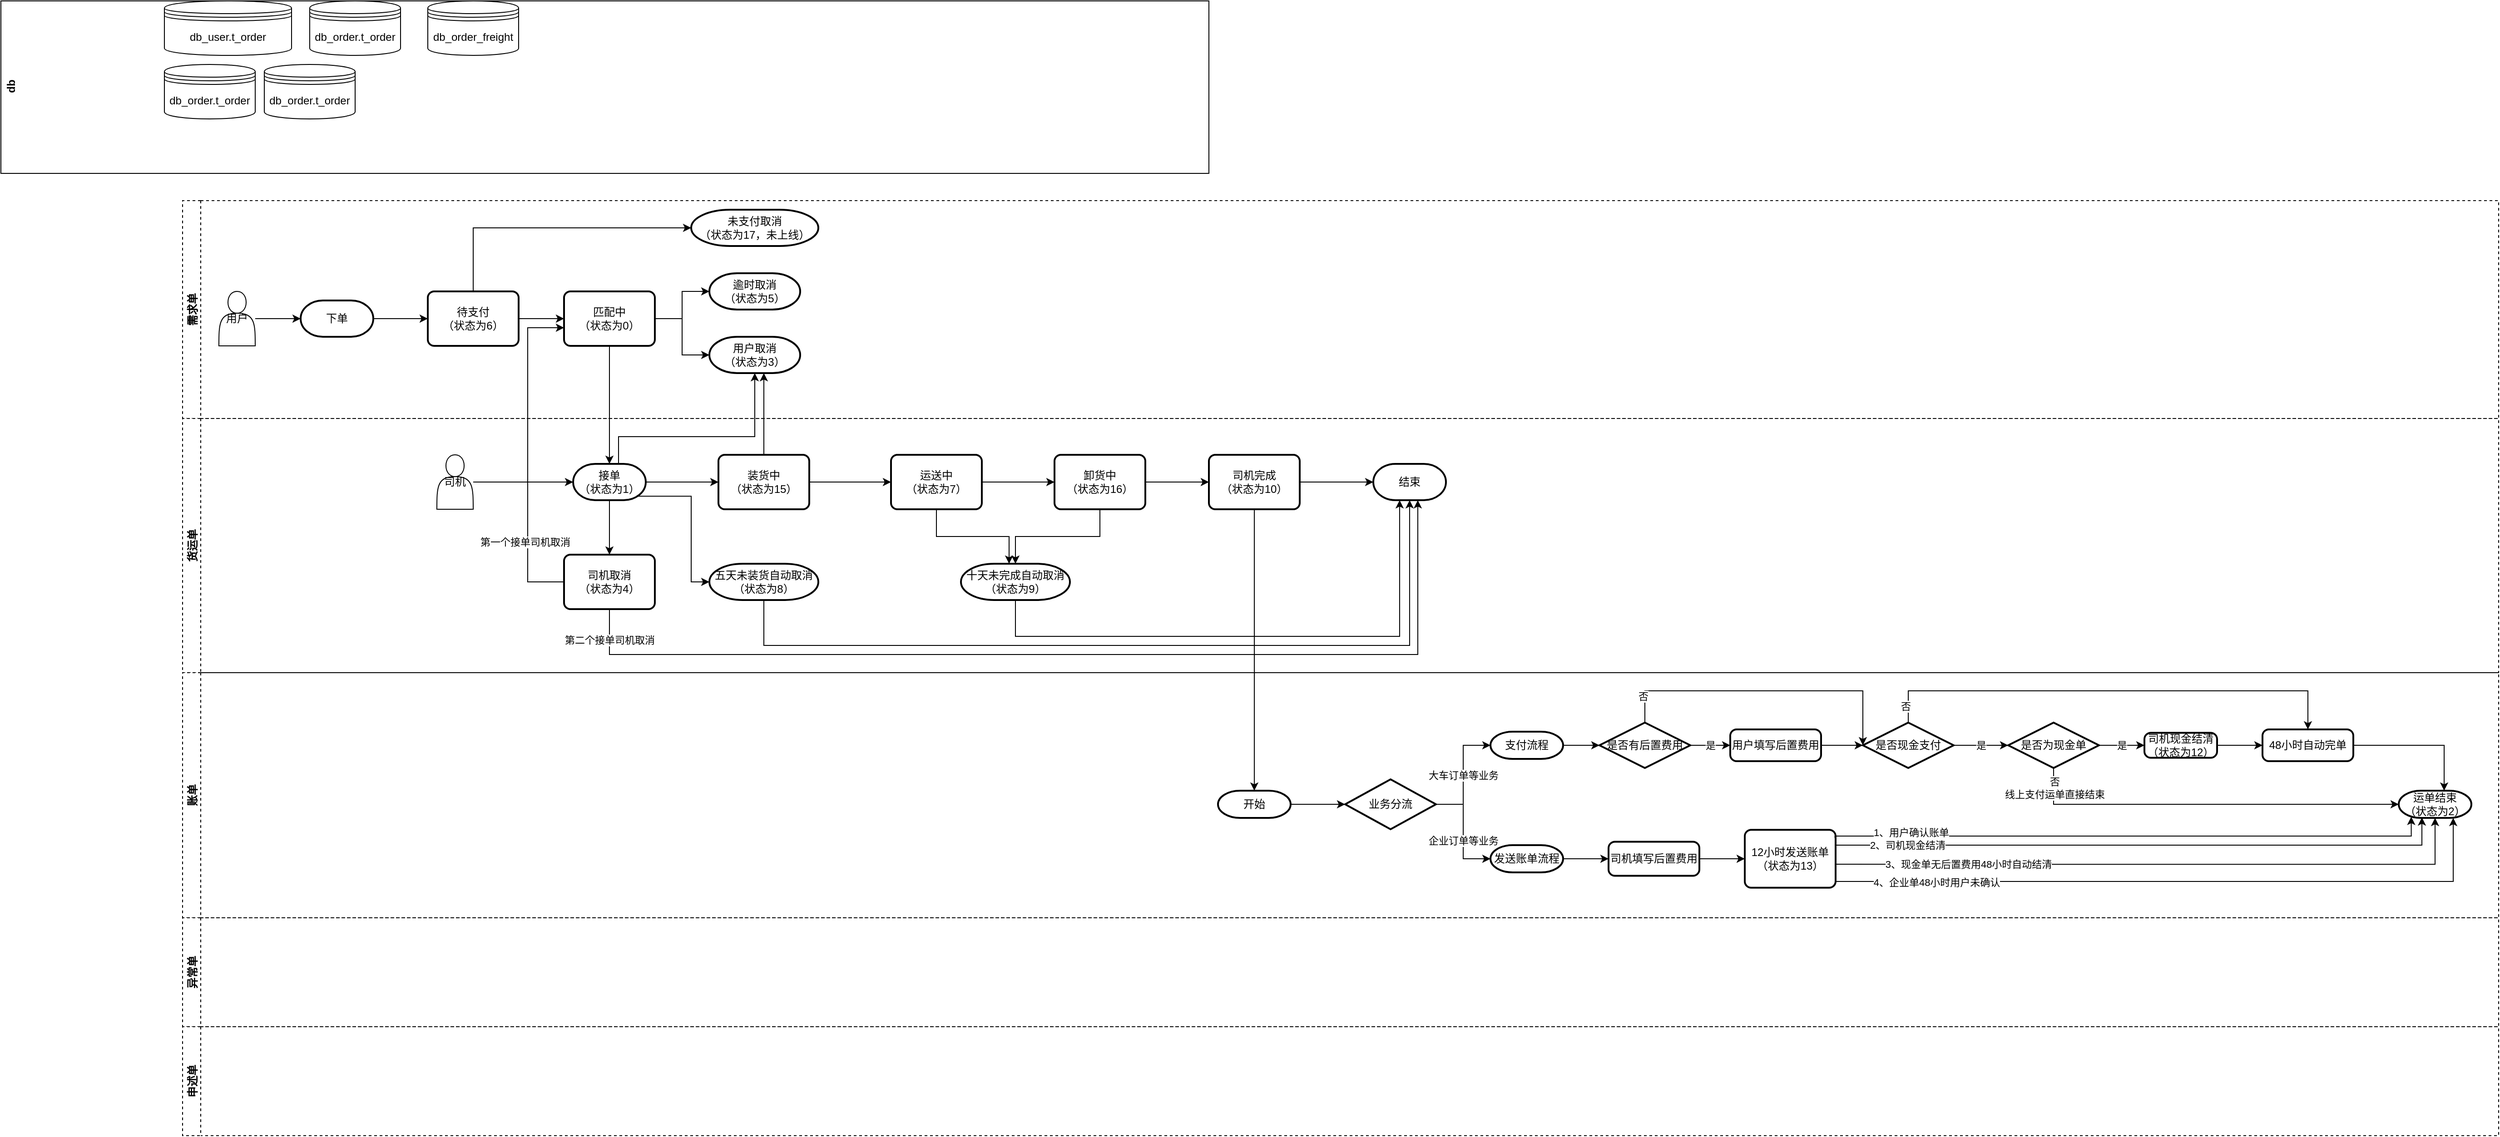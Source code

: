 <mxfile version="13.8.8" type="github">
  <diagram id="o7BJaHzfwVbvE81LBurC" name="Page-1">
    <mxGraphModel dx="1479" dy="1521" grid="1" gridSize="10" guides="1" tooltips="1" connect="1" arrows="1" fold="1" page="1" pageScale="1" pageWidth="827" pageHeight="1169" math="0" shadow="0">
      <root>
        <mxCell id="0" />
        <mxCell id="1" parent="0" />
        <mxCell id="1MLrccxjdp3mu_vWYp1V-21" value="需求单" style="swimlane;startSize=20;horizontal=0;dashed=1;" parent="1" vertex="1">
          <mxGeometry x="-150" y="-30" width="2550" height="240" as="geometry">
            <mxRectangle x="270" y="340" width="30" height="60" as="alternateBounds" />
          </mxGeometry>
        </mxCell>
        <mxCell id="1MLrccxjdp3mu_vWYp1V-1" value="下单" style="strokeWidth=2;html=1;shape=mxgraph.flowchart.terminator;whiteSpace=wrap;" parent="1MLrccxjdp3mu_vWYp1V-21" vertex="1">
          <mxGeometry x="130" y="110" width="80" height="40" as="geometry" />
        </mxCell>
        <mxCell id="1MLrccxjdp3mu_vWYp1V-3" style="edgeStyle=none;rounded=0;orthogonalLoop=1;jettySize=auto;html=1;exitX=1;exitY=0.5;exitDx=0;exitDy=0;exitPerimeter=0;" parent="1MLrccxjdp3mu_vWYp1V-21" source="1MLrccxjdp3mu_vWYp1V-1" target="SHjtx8wU5vL2sY_37cBv-20" edge="1">
          <mxGeometry relative="1" as="geometry">
            <mxPoint x="140" y="80" as="sourcePoint" />
            <mxPoint x="260" y="100" as="targetPoint" />
          </mxGeometry>
        </mxCell>
        <mxCell id="SHjtx8wU5vL2sY_37cBv-4" style="edgeStyle=orthogonalEdgeStyle;rounded=0;orthogonalLoop=1;jettySize=auto;html=1;entryX=0;entryY=0.5;entryDx=0;entryDy=0;entryPerimeter=0;" edge="1" parent="1MLrccxjdp3mu_vWYp1V-21" source="SHjtx8wU5vL2sY_37cBv-3" target="1MLrccxjdp3mu_vWYp1V-1">
          <mxGeometry relative="1" as="geometry" />
        </mxCell>
        <mxCell id="SHjtx8wU5vL2sY_37cBv-3" value="用户" style="shape=actor;whiteSpace=wrap;html=1;" vertex="1" parent="1MLrccxjdp3mu_vWYp1V-21">
          <mxGeometry x="40" y="100" width="40" height="60" as="geometry" />
        </mxCell>
        <mxCell id="SHjtx8wU5vL2sY_37cBv-25" style="edgeStyle=orthogonalEdgeStyle;rounded=0;orthogonalLoop=1;jettySize=auto;html=1;entryX=0;entryY=0.5;entryDx=0;entryDy=0;entryPerimeter=0;" edge="1" parent="1MLrccxjdp3mu_vWYp1V-21" source="SHjtx8wU5vL2sY_37cBv-20" target="SHjtx8wU5vL2sY_37cBv-23">
          <mxGeometry relative="1" as="geometry">
            <Array as="points">
              <mxPoint x="320" y="30" />
            </Array>
          </mxGeometry>
        </mxCell>
        <mxCell id="SHjtx8wU5vL2sY_37cBv-20" value="待支付&lt;br&gt;（状态为6）" style="rounded=1;whiteSpace=wrap;html=1;absoluteArcSize=1;arcSize=14;strokeWidth=2;" vertex="1" parent="1MLrccxjdp3mu_vWYp1V-21">
          <mxGeometry x="270" y="100" width="100" height="60" as="geometry" />
        </mxCell>
        <mxCell id="SHjtx8wU5vL2sY_37cBv-28" style="edgeStyle=orthogonalEdgeStyle;rounded=0;orthogonalLoop=1;jettySize=auto;html=1;exitX=1;exitY=0.5;exitDx=0;exitDy=0;entryX=0;entryY=0.5;entryDx=0;entryDy=0;entryPerimeter=0;" edge="1" parent="1MLrccxjdp3mu_vWYp1V-21" source="SHjtx8wU5vL2sY_37cBv-22" target="SHjtx8wU5vL2sY_37cBv-26">
          <mxGeometry relative="1" as="geometry">
            <Array as="points">
              <mxPoint x="550" y="130" />
              <mxPoint x="550" y="100" />
            </Array>
          </mxGeometry>
        </mxCell>
        <mxCell id="SHjtx8wU5vL2sY_37cBv-29" style="edgeStyle=orthogonalEdgeStyle;rounded=0;orthogonalLoop=1;jettySize=auto;html=1;entryX=0;entryY=0.5;entryDx=0;entryDy=0;entryPerimeter=0;" edge="1" parent="1MLrccxjdp3mu_vWYp1V-21" source="SHjtx8wU5vL2sY_37cBv-22" target="SHjtx8wU5vL2sY_37cBv-27">
          <mxGeometry relative="1" as="geometry">
            <Array as="points">
              <mxPoint x="550" y="130" />
              <mxPoint x="550" y="170" />
            </Array>
          </mxGeometry>
        </mxCell>
        <mxCell id="SHjtx8wU5vL2sY_37cBv-22" value="匹配中&lt;br&gt;（状态为0）" style="rounded=1;whiteSpace=wrap;html=1;absoluteArcSize=1;arcSize=14;strokeWidth=2;" vertex="1" parent="1MLrccxjdp3mu_vWYp1V-21">
          <mxGeometry x="420" y="100" width="100" height="60" as="geometry" />
        </mxCell>
        <mxCell id="SHjtx8wU5vL2sY_37cBv-23" value="未支付取消&lt;br&gt;（状态为17，未上线）" style="strokeWidth=2;html=1;shape=mxgraph.flowchart.terminator;whiteSpace=wrap;" vertex="1" parent="1MLrccxjdp3mu_vWYp1V-21">
          <mxGeometry x="560" y="10" width="140" height="40" as="geometry" />
        </mxCell>
        <mxCell id="SHjtx8wU5vL2sY_37cBv-21" style="edgeStyle=none;rounded=0;orthogonalLoop=1;jettySize=auto;html=1;entryX=0;entryY=0.5;entryDx=0;entryDy=0;" edge="1" parent="1MLrccxjdp3mu_vWYp1V-21" source="SHjtx8wU5vL2sY_37cBv-20" target="SHjtx8wU5vL2sY_37cBv-22">
          <mxGeometry relative="1" as="geometry">
            <mxPoint x="420" y="160" as="targetPoint" />
          </mxGeometry>
        </mxCell>
        <mxCell id="SHjtx8wU5vL2sY_37cBv-26" value="逾时取消&lt;br&gt;（状态为5）" style="strokeWidth=2;html=1;shape=mxgraph.flowchart.terminator;whiteSpace=wrap;" vertex="1" parent="1MLrccxjdp3mu_vWYp1V-21">
          <mxGeometry x="580" y="80" width="100" height="40" as="geometry" />
        </mxCell>
        <mxCell id="SHjtx8wU5vL2sY_37cBv-27" value="用户取消&lt;br&gt;（状态为3）" style="strokeWidth=2;html=1;shape=mxgraph.flowchart.terminator;whiteSpace=wrap;" vertex="1" parent="1MLrccxjdp3mu_vWYp1V-21">
          <mxGeometry x="580" y="150" width="100" height="40" as="geometry" />
        </mxCell>
        <mxCell id="1MLrccxjdp3mu_vWYp1V-28" value="货运单" style="swimlane;startSize=20;horizontal=0;dashed=1;" parent="1" vertex="1">
          <mxGeometry x="-150" y="210" width="2550" height="280" as="geometry" />
        </mxCell>
        <mxCell id="SHjtx8wU5vL2sY_37cBv-5" value="司机" style="shape=actor;whiteSpace=wrap;html=1;" vertex="1" parent="1MLrccxjdp3mu_vWYp1V-28">
          <mxGeometry x="280" y="40" width="40" height="60" as="geometry" />
        </mxCell>
        <mxCell id="SHjtx8wU5vL2sY_37cBv-34" style="edgeStyle=orthogonalEdgeStyle;rounded=0;orthogonalLoop=1;jettySize=auto;html=1;entryX=0.5;entryY=0;entryDx=0;entryDy=0;" edge="1" parent="1MLrccxjdp3mu_vWYp1V-28" source="SHjtx8wU5vL2sY_37cBv-31" target="SHjtx8wU5vL2sY_37cBv-33">
          <mxGeometry relative="1" as="geometry" />
        </mxCell>
        <mxCell id="SHjtx8wU5vL2sY_37cBv-40" style="edgeStyle=orthogonalEdgeStyle;rounded=0;orthogonalLoop=1;jettySize=auto;html=1;exitX=1;exitY=0.5;exitDx=0;exitDy=0;exitPerimeter=0;entryX=0;entryY=0.5;entryDx=0;entryDy=0;" edge="1" parent="1MLrccxjdp3mu_vWYp1V-28" source="SHjtx8wU5vL2sY_37cBv-31" target="SHjtx8wU5vL2sY_37cBv-39">
          <mxGeometry relative="1" as="geometry" />
        </mxCell>
        <mxCell id="SHjtx8wU5vL2sY_37cBv-50" style="edgeStyle=orthogonalEdgeStyle;rounded=0;orthogonalLoop=1;jettySize=auto;html=1;exitX=0.89;exitY=0.89;exitDx=0;exitDy=0;exitPerimeter=0;entryX=0;entryY=0.5;entryDx=0;entryDy=0;entryPerimeter=0;" edge="1" parent="1MLrccxjdp3mu_vWYp1V-28" source="SHjtx8wU5vL2sY_37cBv-31" target="SHjtx8wU5vL2sY_37cBv-49">
          <mxGeometry relative="1" as="geometry">
            <Array as="points">
              <mxPoint x="560" y="86" />
              <mxPoint x="560" y="180" />
            </Array>
          </mxGeometry>
        </mxCell>
        <mxCell id="SHjtx8wU5vL2sY_37cBv-31" value="接单&lt;br&gt;（状态为1）" style="strokeWidth=2;html=1;shape=mxgraph.flowchart.terminator;whiteSpace=wrap;" vertex="1" parent="1MLrccxjdp3mu_vWYp1V-28">
          <mxGeometry x="430" y="50" width="80" height="40" as="geometry" />
        </mxCell>
        <mxCell id="SHjtx8wU5vL2sY_37cBv-30" style="edgeStyle=orthogonalEdgeStyle;rounded=0;orthogonalLoop=1;jettySize=auto;html=1;entryX=0;entryY=0.5;entryDx=0;entryDy=0;entryPerimeter=0;" edge="1" parent="1MLrccxjdp3mu_vWYp1V-28" source="SHjtx8wU5vL2sY_37cBv-5" target="SHjtx8wU5vL2sY_37cBv-31">
          <mxGeometry relative="1" as="geometry">
            <mxPoint x="410" y="70" as="targetPoint" />
          </mxGeometry>
        </mxCell>
        <mxCell id="SHjtx8wU5vL2sY_37cBv-33" value="司机取消&lt;br&gt;（状态为4）" style="rounded=1;whiteSpace=wrap;html=1;absoluteArcSize=1;arcSize=14;strokeWidth=2;" vertex="1" parent="1MLrccxjdp3mu_vWYp1V-28">
          <mxGeometry x="420" y="150" width="100" height="60" as="geometry" />
        </mxCell>
        <mxCell id="SHjtx8wU5vL2sY_37cBv-42" style="edgeStyle=orthogonalEdgeStyle;rounded=0;orthogonalLoop=1;jettySize=auto;html=1;entryX=0;entryY=0.5;entryDx=0;entryDy=0;" edge="1" parent="1MLrccxjdp3mu_vWYp1V-28" source="SHjtx8wU5vL2sY_37cBv-39" target="SHjtx8wU5vL2sY_37cBv-41">
          <mxGeometry relative="1" as="geometry" />
        </mxCell>
        <mxCell id="SHjtx8wU5vL2sY_37cBv-39" value="装货中&lt;br&gt;（状态为15）" style="rounded=1;whiteSpace=wrap;html=1;absoluteArcSize=1;arcSize=14;strokeWidth=2;" vertex="1" parent="1MLrccxjdp3mu_vWYp1V-28">
          <mxGeometry x="590" y="40" width="100" height="60" as="geometry" />
        </mxCell>
        <mxCell id="SHjtx8wU5vL2sY_37cBv-44" style="edgeStyle=orthogonalEdgeStyle;rounded=0;orthogonalLoop=1;jettySize=auto;html=1;entryX=0;entryY=0.5;entryDx=0;entryDy=0;" edge="1" parent="1MLrccxjdp3mu_vWYp1V-28" source="SHjtx8wU5vL2sY_37cBv-41" target="SHjtx8wU5vL2sY_37cBv-43">
          <mxGeometry relative="1" as="geometry" />
        </mxCell>
        <mxCell id="SHjtx8wU5vL2sY_37cBv-63" style="edgeStyle=orthogonalEdgeStyle;rounded=0;orthogonalLoop=1;jettySize=auto;html=1;" edge="1" parent="1MLrccxjdp3mu_vWYp1V-28" source="SHjtx8wU5vL2sY_37cBv-41" target="SHjtx8wU5vL2sY_37cBv-51">
          <mxGeometry relative="1" as="geometry">
            <mxPoint x="910" y="159" as="targetPoint" />
            <Array as="points">
              <mxPoint x="830" y="130" />
              <mxPoint x="910" y="130" />
              <mxPoint x="910" y="160" />
            </Array>
          </mxGeometry>
        </mxCell>
        <mxCell id="SHjtx8wU5vL2sY_37cBv-41" value="运送中&lt;br&gt;（状态为7）" style="rounded=1;whiteSpace=wrap;html=1;absoluteArcSize=1;arcSize=14;strokeWidth=2;" vertex="1" parent="1MLrccxjdp3mu_vWYp1V-28">
          <mxGeometry x="780" y="40" width="100" height="60" as="geometry" />
        </mxCell>
        <mxCell id="SHjtx8wU5vL2sY_37cBv-46" style="edgeStyle=orthogonalEdgeStyle;rounded=0;orthogonalLoop=1;jettySize=auto;html=1;entryX=0;entryY=0.5;entryDx=0;entryDy=0;" edge="1" parent="1MLrccxjdp3mu_vWYp1V-28" source="SHjtx8wU5vL2sY_37cBv-43" target="SHjtx8wU5vL2sY_37cBv-45">
          <mxGeometry relative="1" as="geometry" />
        </mxCell>
        <mxCell id="SHjtx8wU5vL2sY_37cBv-64" style="edgeStyle=orthogonalEdgeStyle;rounded=0;orthogonalLoop=1;jettySize=auto;html=1;entryX=0.5;entryY=0;entryDx=0;entryDy=0;entryPerimeter=0;" edge="1" parent="1MLrccxjdp3mu_vWYp1V-28" source="SHjtx8wU5vL2sY_37cBv-43" target="SHjtx8wU5vL2sY_37cBv-51">
          <mxGeometry relative="1" as="geometry">
            <Array as="points">
              <mxPoint x="1010" y="130" />
              <mxPoint x="917" y="130" />
            </Array>
          </mxGeometry>
        </mxCell>
        <mxCell id="SHjtx8wU5vL2sY_37cBv-43" value="卸货中&lt;br&gt;（状态为16）" style="rounded=1;whiteSpace=wrap;html=1;absoluteArcSize=1;arcSize=14;strokeWidth=2;" vertex="1" parent="1MLrccxjdp3mu_vWYp1V-28">
          <mxGeometry x="960" y="40" width="100" height="60" as="geometry" />
        </mxCell>
        <mxCell id="SHjtx8wU5vL2sY_37cBv-48" style="edgeStyle=orthogonalEdgeStyle;rounded=0;orthogonalLoop=1;jettySize=auto;html=1;entryX=0;entryY=0.5;entryDx=0;entryDy=0;entryPerimeter=0;" edge="1" parent="1MLrccxjdp3mu_vWYp1V-28" source="SHjtx8wU5vL2sY_37cBv-45" target="SHjtx8wU5vL2sY_37cBv-47">
          <mxGeometry relative="1" as="geometry" />
        </mxCell>
        <mxCell id="SHjtx8wU5vL2sY_37cBv-45" value="司机完成&lt;br&gt;（状态为10）" style="rounded=1;whiteSpace=wrap;html=1;absoluteArcSize=1;arcSize=14;strokeWidth=2;" vertex="1" parent="1MLrccxjdp3mu_vWYp1V-28">
          <mxGeometry x="1130" y="40" width="100" height="60" as="geometry" />
        </mxCell>
        <mxCell id="SHjtx8wU5vL2sY_37cBv-47" value="结束" style="strokeWidth=2;html=1;shape=mxgraph.flowchart.terminator;whiteSpace=wrap;" vertex="1" parent="1MLrccxjdp3mu_vWYp1V-28">
          <mxGeometry x="1311" y="50" width="80" height="40" as="geometry" />
        </mxCell>
        <mxCell id="SHjtx8wU5vL2sY_37cBv-49" value="五天未装货自动取消&lt;br&gt;（状态为8）" style="strokeWidth=2;html=1;shape=mxgraph.flowchart.terminator;whiteSpace=wrap;" vertex="1" parent="1MLrccxjdp3mu_vWYp1V-28">
          <mxGeometry x="580" y="160" width="120" height="40" as="geometry" />
        </mxCell>
        <mxCell id="SHjtx8wU5vL2sY_37cBv-51" value="十天未完成自动取消&lt;br&gt;（状态为9）" style="strokeWidth=2;html=1;shape=mxgraph.flowchart.terminator;whiteSpace=wrap;" vertex="1" parent="1MLrccxjdp3mu_vWYp1V-28">
          <mxGeometry x="857" y="160" width="120" height="40" as="geometry" />
        </mxCell>
        <mxCell id="SHjtx8wU5vL2sY_37cBv-55" style="edgeStyle=orthogonalEdgeStyle;rounded=0;orthogonalLoop=1;jettySize=auto;html=1;" edge="1" parent="1MLrccxjdp3mu_vWYp1V-28" source="SHjtx8wU5vL2sY_37cBv-33" target="SHjtx8wU5vL2sY_37cBv-47">
          <mxGeometry relative="1" as="geometry">
            <mxPoint x="990" y="210" as="targetPoint" />
            <Array as="points">
              <mxPoint x="470" y="260" />
              <mxPoint x="1360" y="260" />
            </Array>
          </mxGeometry>
        </mxCell>
        <mxCell id="SHjtx8wU5vL2sY_37cBv-58" value="第二个接单司机取消" style="edgeLabel;html=1;align=center;verticalAlign=middle;resizable=0;points=[];" vertex="1" connectable="0" parent="SHjtx8wU5vL2sY_37cBv-55">
          <mxGeometry x="-0.94" relative="1" as="geometry">
            <mxPoint as="offset" />
          </mxGeometry>
        </mxCell>
        <mxCell id="SHjtx8wU5vL2sY_37cBv-56" style="edgeStyle=orthogonalEdgeStyle;rounded=0;orthogonalLoop=1;jettySize=auto;html=1;" edge="1" parent="1MLrccxjdp3mu_vWYp1V-28" source="SHjtx8wU5vL2sY_37cBv-49">
          <mxGeometry relative="1" as="geometry">
            <mxPoint x="1351" y="90" as="targetPoint" />
            <Array as="points">
              <mxPoint x="640" y="250" />
              <mxPoint x="1351" y="250" />
              <mxPoint x="1351" y="90" />
            </Array>
          </mxGeometry>
        </mxCell>
        <mxCell id="SHjtx8wU5vL2sY_37cBv-57" style="edgeStyle=orthogonalEdgeStyle;rounded=0;orthogonalLoop=1;jettySize=auto;html=1;" edge="1" parent="1MLrccxjdp3mu_vWYp1V-28" source="SHjtx8wU5vL2sY_37cBv-51" target="SHjtx8wU5vL2sY_37cBv-47">
          <mxGeometry relative="1" as="geometry">
            <mxPoint x="1310" y="130" as="targetPoint" />
            <Array as="points">
              <mxPoint x="917" y="240" />
              <mxPoint x="1340" y="240" />
            </Array>
          </mxGeometry>
        </mxCell>
        <mxCell id="SHjtx8wU5vL2sY_37cBv-7" value="db" style="swimlane;html=1;horizontal=0;swimlaneLine=0;startSize=23;" vertex="1" parent="1">
          <mxGeometry x="-350" y="-250" width="1330" height="190" as="geometry" />
        </mxCell>
        <mxCell id="1MLrccxjdp3mu_vWYp1V-29" value="db_order.t_order" style="shape=datastore;whiteSpace=wrap;html=1;" parent="SHjtx8wU5vL2sY_37cBv-7" vertex="1">
          <mxGeometry x="340" width="100" height="60" as="geometry" />
        </mxCell>
        <mxCell id="1MLrccxjdp3mu_vWYp1V-31" value="db_user.t_order" style="shape=datastore;whiteSpace=wrap;html=1;" parent="SHjtx8wU5vL2sY_37cBv-7" vertex="1">
          <mxGeometry x="180" width="140" height="60" as="geometry" />
        </mxCell>
        <mxCell id="SHjtx8wU5vL2sY_37cBv-12" value="db_order.t_order" style="shape=datastore;whiteSpace=wrap;html=1;" vertex="1" parent="SHjtx8wU5vL2sY_37cBv-7">
          <mxGeometry x="180" y="70" width="100" height="60" as="geometry" />
        </mxCell>
        <mxCell id="1MLrccxjdp3mu_vWYp1V-32" value="db_order_freight" style="shape=datastore;whiteSpace=wrap;html=1;" parent="SHjtx8wU5vL2sY_37cBv-7" vertex="1">
          <mxGeometry x="470" width="100" height="60" as="geometry" />
        </mxCell>
        <mxCell id="SHjtx8wU5vL2sY_37cBv-17" value="db_order.t_order" style="shape=datastore;whiteSpace=wrap;html=1;" vertex="1" parent="SHjtx8wU5vL2sY_37cBv-7">
          <mxGeometry x="290" y="70" width="100" height="60" as="geometry" />
        </mxCell>
        <mxCell id="SHjtx8wU5vL2sY_37cBv-32" style="edgeStyle=orthogonalEdgeStyle;rounded=0;orthogonalLoop=1;jettySize=auto;html=1;entryX=0.5;entryY=0;entryDx=0;entryDy=0;entryPerimeter=0;" edge="1" parent="1" source="SHjtx8wU5vL2sY_37cBv-22" target="SHjtx8wU5vL2sY_37cBv-31">
          <mxGeometry relative="1" as="geometry" />
        </mxCell>
        <mxCell id="SHjtx8wU5vL2sY_37cBv-59" style="edgeStyle=orthogonalEdgeStyle;rounded=0;orthogonalLoop=1;jettySize=auto;html=1;" edge="1" parent="1" source="SHjtx8wU5vL2sY_37cBv-31" target="SHjtx8wU5vL2sY_37cBv-27">
          <mxGeometry relative="1" as="geometry">
            <Array as="points">
              <mxPoint x="330" y="230" />
              <mxPoint x="480" y="230" />
            </Array>
          </mxGeometry>
        </mxCell>
        <mxCell id="SHjtx8wU5vL2sY_37cBv-62" style="edgeStyle=orthogonalEdgeStyle;rounded=0;orthogonalLoop=1;jettySize=auto;html=1;" edge="1" parent="1" source="SHjtx8wU5vL2sY_37cBv-39" target="SHjtx8wU5vL2sY_37cBv-27">
          <mxGeometry relative="1" as="geometry">
            <Array as="points">
              <mxPoint x="490" y="180" />
              <mxPoint x="490" y="180" />
            </Array>
          </mxGeometry>
        </mxCell>
        <mxCell id="SHjtx8wU5vL2sY_37cBv-65" style="edgeStyle=orthogonalEdgeStyle;rounded=0;orthogonalLoop=1;jettySize=auto;html=1;" edge="1" parent="1" source="SHjtx8wU5vL2sY_37cBv-33" target="SHjtx8wU5vL2sY_37cBv-22">
          <mxGeometry relative="1" as="geometry">
            <mxPoint x="260" y="130" as="targetPoint" />
            <Array as="points">
              <mxPoint x="230" y="390" />
              <mxPoint x="230" y="110" />
            </Array>
          </mxGeometry>
        </mxCell>
        <mxCell id="SHjtx8wU5vL2sY_37cBv-66" value="第一个接单司机取消" style="edgeLabel;html=1;align=center;verticalAlign=middle;resizable=0;points=[];" vertex="1" connectable="0" parent="SHjtx8wU5vL2sY_37cBv-65">
          <mxGeometry x="-0.53" y="3" relative="1" as="geometry">
            <mxPoint as="offset" />
          </mxGeometry>
        </mxCell>
        <mxCell id="SHjtx8wU5vL2sY_37cBv-67" value="账单" style="swimlane;startSize=20;horizontal=0;dashed=1;" vertex="1" parent="1">
          <mxGeometry x="-150" y="490" width="2550" height="270" as="geometry" />
        </mxCell>
        <mxCell id="SHjtx8wU5vL2sY_37cBv-70" value="开始" style="strokeWidth=2;html=1;shape=mxgraph.flowchart.terminator;whiteSpace=wrap;" vertex="1" parent="SHjtx8wU5vL2sY_37cBv-67">
          <mxGeometry x="1140" y="130" width="80" height="30" as="geometry" />
        </mxCell>
        <mxCell id="SHjtx8wU5vL2sY_37cBv-75" value="大车订单等业务" style="edgeStyle=orthogonalEdgeStyle;rounded=0;orthogonalLoop=1;jettySize=auto;html=1;entryX=0;entryY=0.5;entryDx=0;entryDy=0;entryPerimeter=0;" edge="1" parent="SHjtx8wU5vL2sY_37cBv-67" source="SHjtx8wU5vL2sY_37cBv-72" target="SHjtx8wU5vL2sY_37cBv-74">
          <mxGeometry relative="1" as="geometry" />
        </mxCell>
        <mxCell id="SHjtx8wU5vL2sY_37cBv-76" style="edgeStyle=orthogonalEdgeStyle;rounded=0;orthogonalLoop=1;jettySize=auto;html=1;entryX=0;entryY=0.5;entryDx=0;entryDy=0;entryPerimeter=0;" edge="1" parent="SHjtx8wU5vL2sY_37cBv-67" source="SHjtx8wU5vL2sY_37cBv-72" target="SHjtx8wU5vL2sY_37cBv-73">
          <mxGeometry relative="1" as="geometry" />
        </mxCell>
        <mxCell id="SHjtx8wU5vL2sY_37cBv-77" value="企业订单等业务" style="edgeLabel;html=1;align=center;verticalAlign=middle;resizable=0;points=[];" vertex="1" connectable="0" parent="SHjtx8wU5vL2sY_37cBv-76">
          <mxGeometry x="0.17" relative="1" as="geometry">
            <mxPoint as="offset" />
          </mxGeometry>
        </mxCell>
        <mxCell id="SHjtx8wU5vL2sY_37cBv-72" value="业务分流" style="strokeWidth=2;html=1;shape=mxgraph.flowchart.decision;whiteSpace=wrap;" vertex="1" parent="SHjtx8wU5vL2sY_37cBv-67">
          <mxGeometry x="1280" y="117.5" width="100" height="55" as="geometry" />
        </mxCell>
        <mxCell id="SHjtx8wU5vL2sY_37cBv-73" value="发送账单流程" style="strokeWidth=2;html=1;shape=mxgraph.flowchart.terminator;whiteSpace=wrap;" vertex="1" parent="SHjtx8wU5vL2sY_37cBv-67">
          <mxGeometry x="1440" y="190" width="80" height="30" as="geometry" />
        </mxCell>
        <mxCell id="SHjtx8wU5vL2sY_37cBv-83" style="edgeStyle=orthogonalEdgeStyle;rounded=0;orthogonalLoop=1;jettySize=auto;html=1;entryX=0;entryY=0.5;entryDx=0;entryDy=0;entryPerimeter=0;" edge="1" parent="SHjtx8wU5vL2sY_37cBv-67" source="SHjtx8wU5vL2sY_37cBv-74" target="SHjtx8wU5vL2sY_37cBv-80">
          <mxGeometry relative="1" as="geometry" />
        </mxCell>
        <mxCell id="SHjtx8wU5vL2sY_37cBv-74" value="支付流程" style="strokeWidth=2;html=1;shape=mxgraph.flowchart.terminator;whiteSpace=wrap;" vertex="1" parent="SHjtx8wU5vL2sY_37cBv-67">
          <mxGeometry x="1440" y="65" width="80" height="30" as="geometry" />
        </mxCell>
        <mxCell id="SHjtx8wU5vL2sY_37cBv-144" style="edgeStyle=orthogonalEdgeStyle;rounded=0;orthogonalLoop=1;jettySize=auto;html=1;entryX=0;entryY=0.5;entryDx=0;entryDy=0;" edge="1" parent="SHjtx8wU5vL2sY_37cBv-67" source="SHjtx8wU5vL2sY_37cBv-79" target="SHjtx8wU5vL2sY_37cBv-143">
          <mxGeometry relative="1" as="geometry" />
        </mxCell>
        <mxCell id="SHjtx8wU5vL2sY_37cBv-79" value="司机填写后置费用" style="rounded=1;whiteSpace=wrap;html=1;absoluteArcSize=1;arcSize=14;strokeWidth=2;" vertex="1" parent="SHjtx8wU5vL2sY_37cBv-67">
          <mxGeometry x="1570" y="186.25" width="100" height="37.5" as="geometry" />
        </mxCell>
        <mxCell id="SHjtx8wU5vL2sY_37cBv-115" value="是" style="edgeStyle=orthogonalEdgeStyle;rounded=0;orthogonalLoop=1;jettySize=auto;html=1;" edge="1" parent="SHjtx8wU5vL2sY_37cBv-67" source="SHjtx8wU5vL2sY_37cBv-80" target="SHjtx8wU5vL2sY_37cBv-93">
          <mxGeometry relative="1" as="geometry" />
        </mxCell>
        <mxCell id="SHjtx8wU5vL2sY_37cBv-126" style="edgeStyle=orthogonalEdgeStyle;rounded=0;orthogonalLoop=1;jettySize=auto;html=1;entryX=0;entryY=0.5;entryDx=0;entryDy=0;entryPerimeter=0;exitX=0.5;exitY=0;exitDx=0;exitDy=0;exitPerimeter=0;" edge="1" parent="SHjtx8wU5vL2sY_37cBv-67" source="SHjtx8wU5vL2sY_37cBv-80" target="SHjtx8wU5vL2sY_37cBv-116">
          <mxGeometry relative="1" as="geometry">
            <Array as="points">
              <mxPoint x="1610" y="20" />
              <mxPoint x="1850" y="20" />
            </Array>
          </mxGeometry>
        </mxCell>
        <mxCell id="SHjtx8wU5vL2sY_37cBv-127" value="否" style="edgeLabel;html=1;align=center;verticalAlign=middle;resizable=0;points=[];" vertex="1" connectable="0" parent="SHjtx8wU5vL2sY_37cBv-126">
          <mxGeometry x="-0.825" y="2" relative="1" as="geometry">
            <mxPoint as="offset" />
          </mxGeometry>
        </mxCell>
        <mxCell id="SHjtx8wU5vL2sY_37cBv-80" value="是否有后置费用" style="strokeWidth=2;html=1;shape=mxgraph.flowchart.decision;whiteSpace=wrap;" vertex="1" parent="SHjtx8wU5vL2sY_37cBv-67">
          <mxGeometry x="1560" y="55" width="100" height="50" as="geometry" />
        </mxCell>
        <mxCell id="SHjtx8wU5vL2sY_37cBv-71" style="edgeStyle=orthogonalEdgeStyle;rounded=0;orthogonalLoop=1;jettySize=auto;html=1;entryX=0;entryY=0.5;entryDx=0;entryDy=0;entryPerimeter=0;" edge="1" parent="SHjtx8wU5vL2sY_37cBv-67" source="SHjtx8wU5vL2sY_37cBv-70" target="SHjtx8wU5vL2sY_37cBv-72">
          <mxGeometry relative="1" as="geometry">
            <mxPoint x="1280" y="125" as="targetPoint" />
          </mxGeometry>
        </mxCell>
        <mxCell id="SHjtx8wU5vL2sY_37cBv-78" style="edgeStyle=orthogonalEdgeStyle;rounded=0;orthogonalLoop=1;jettySize=auto;html=1;entryX=0;entryY=0.5;entryDx=0;entryDy=0;" edge="1" parent="SHjtx8wU5vL2sY_37cBv-67" source="SHjtx8wU5vL2sY_37cBv-73" target="SHjtx8wU5vL2sY_37cBv-79">
          <mxGeometry relative="1" as="geometry">
            <mxPoint x="1560" y="45" as="targetPoint" />
          </mxGeometry>
        </mxCell>
        <mxCell id="SHjtx8wU5vL2sY_37cBv-117" style="edgeStyle=orthogonalEdgeStyle;rounded=0;orthogonalLoop=1;jettySize=auto;html=1;entryX=0;entryY=0.5;entryDx=0;entryDy=0;entryPerimeter=0;" edge="1" parent="SHjtx8wU5vL2sY_37cBv-67" source="SHjtx8wU5vL2sY_37cBv-93" target="SHjtx8wU5vL2sY_37cBv-116">
          <mxGeometry relative="1" as="geometry" />
        </mxCell>
        <mxCell id="SHjtx8wU5vL2sY_37cBv-93" value="用户填写后置费用" style="rounded=1;whiteSpace=wrap;html=1;absoluteArcSize=1;arcSize=14;strokeWidth=2;" vertex="1" parent="SHjtx8wU5vL2sY_37cBv-67">
          <mxGeometry x="1704" y="62.5" width="100" height="35" as="geometry" />
        </mxCell>
        <mxCell id="SHjtx8wU5vL2sY_37cBv-134" style="edgeStyle=orthogonalEdgeStyle;rounded=0;orthogonalLoop=1;jettySize=auto;html=1;entryX=0.625;entryY=0;entryDx=0;entryDy=0;entryPerimeter=0;exitX=1;exitY=0.5;exitDx=0;exitDy=0;" edge="1" parent="SHjtx8wU5vL2sY_37cBv-67" source="SHjtx8wU5vL2sY_37cBv-95" target="SHjtx8wU5vL2sY_37cBv-121">
          <mxGeometry relative="1" as="geometry" />
        </mxCell>
        <mxCell id="SHjtx8wU5vL2sY_37cBv-95" value="48小时自动完单" style="rounded=1;whiteSpace=wrap;html=1;absoluteArcSize=1;arcSize=14;strokeWidth=2;" vertex="1" parent="SHjtx8wU5vL2sY_37cBv-67">
          <mxGeometry x="2290" y="62.5" width="100" height="35" as="geometry" />
        </mxCell>
        <mxCell id="SHjtx8wU5vL2sY_37cBv-119" value="是" style="edgeStyle=orthogonalEdgeStyle;rounded=0;orthogonalLoop=1;jettySize=auto;html=1;entryX=0;entryY=0.5;entryDx=0;entryDy=0;exitX=1;exitY=0.5;exitDx=0;exitDy=0;exitPerimeter=0;entryPerimeter=0;" edge="1" parent="SHjtx8wU5vL2sY_37cBv-67" source="SHjtx8wU5vL2sY_37cBv-116" target="SHjtx8wU5vL2sY_37cBv-129">
          <mxGeometry relative="1" as="geometry" />
        </mxCell>
        <mxCell id="SHjtx8wU5vL2sY_37cBv-135" style="edgeStyle=orthogonalEdgeStyle;rounded=0;orthogonalLoop=1;jettySize=auto;html=1;entryX=0.5;entryY=0;entryDx=0;entryDy=0;exitX=0.5;exitY=0;exitDx=0;exitDy=0;exitPerimeter=0;" edge="1" parent="SHjtx8wU5vL2sY_37cBv-67" source="SHjtx8wU5vL2sY_37cBv-116" target="SHjtx8wU5vL2sY_37cBv-95">
          <mxGeometry relative="1" as="geometry">
            <Array as="points">
              <mxPoint x="1900" y="20" />
              <mxPoint x="2340" y="20" />
            </Array>
          </mxGeometry>
        </mxCell>
        <mxCell id="SHjtx8wU5vL2sY_37cBv-136" value="否" style="edgeLabel;html=1;align=center;verticalAlign=middle;resizable=0;points=[];" vertex="1" connectable="0" parent="SHjtx8wU5vL2sY_37cBv-135">
          <mxGeometry x="-0.93" y="3" relative="1" as="geometry">
            <mxPoint as="offset" />
          </mxGeometry>
        </mxCell>
        <mxCell id="SHjtx8wU5vL2sY_37cBv-116" value="是否现金支付" style="strokeWidth=2;html=1;shape=mxgraph.flowchart.decision;whiteSpace=wrap;" vertex="1" parent="SHjtx8wU5vL2sY_37cBv-67">
          <mxGeometry x="1850" y="55" width="100" height="50" as="geometry" />
        </mxCell>
        <mxCell id="SHjtx8wU5vL2sY_37cBv-133" style="edgeStyle=orthogonalEdgeStyle;rounded=0;orthogonalLoop=1;jettySize=auto;html=1;" edge="1" parent="SHjtx8wU5vL2sY_37cBv-67" source="SHjtx8wU5vL2sY_37cBv-118" target="SHjtx8wU5vL2sY_37cBv-95">
          <mxGeometry relative="1" as="geometry" />
        </mxCell>
        <mxCell id="SHjtx8wU5vL2sY_37cBv-118" value="司机现金结清&lt;br&gt;（状态为12）" style="rounded=1;whiteSpace=wrap;html=1;absoluteArcSize=1;arcSize=14;strokeWidth=2;" vertex="1" parent="SHjtx8wU5vL2sY_37cBv-67">
          <mxGeometry x="2160" y="66.25" width="80" height="27.5" as="geometry" />
        </mxCell>
        <mxCell id="SHjtx8wU5vL2sY_37cBv-121" value="运单结束&lt;br&gt;（状态为2）" style="strokeWidth=2;html=1;shape=mxgraph.flowchart.terminator;whiteSpace=wrap;" vertex="1" parent="SHjtx8wU5vL2sY_37cBv-67">
          <mxGeometry x="2440" y="130" width="80" height="30" as="geometry" />
        </mxCell>
        <mxCell id="SHjtx8wU5vL2sY_37cBv-132" value="是" style="edgeStyle=orthogonalEdgeStyle;rounded=0;orthogonalLoop=1;jettySize=auto;html=1;entryX=0;entryY=0.5;entryDx=0;entryDy=0;" edge="1" parent="SHjtx8wU5vL2sY_37cBv-67" source="SHjtx8wU5vL2sY_37cBv-129" target="SHjtx8wU5vL2sY_37cBv-118">
          <mxGeometry relative="1" as="geometry" />
        </mxCell>
        <mxCell id="SHjtx8wU5vL2sY_37cBv-137" style="edgeStyle=orthogonalEdgeStyle;rounded=0;orthogonalLoop=1;jettySize=auto;html=1;exitX=0.5;exitY=1;exitDx=0;exitDy=0;exitPerimeter=0;" edge="1" parent="SHjtx8wU5vL2sY_37cBv-67" source="SHjtx8wU5vL2sY_37cBv-129" target="SHjtx8wU5vL2sY_37cBv-121">
          <mxGeometry relative="1" as="geometry">
            <Array as="points">
              <mxPoint x="2060" y="145" />
            </Array>
          </mxGeometry>
        </mxCell>
        <mxCell id="SHjtx8wU5vL2sY_37cBv-142" value="否&lt;br&gt;线上支付运单直接结束" style="edgeLabel;html=1;align=center;verticalAlign=middle;resizable=0;points=[];" vertex="1" connectable="0" parent="SHjtx8wU5vL2sY_37cBv-137">
          <mxGeometry x="-0.895" y="1" relative="1" as="geometry">
            <mxPoint as="offset" />
          </mxGeometry>
        </mxCell>
        <mxCell id="SHjtx8wU5vL2sY_37cBv-129" value="是否为现金单" style="strokeWidth=2;html=1;shape=mxgraph.flowchart.decision;whiteSpace=wrap;" vertex="1" parent="SHjtx8wU5vL2sY_37cBv-67">
          <mxGeometry x="2010" y="55" width="100" height="50" as="geometry" />
        </mxCell>
        <mxCell id="SHjtx8wU5vL2sY_37cBv-143" value="12小时发送账单&lt;br&gt;（状态为13）" style="rounded=1;whiteSpace=wrap;html=1;absoluteArcSize=1;arcSize=14;strokeWidth=2;" vertex="1" parent="SHjtx8wU5vL2sY_37cBv-67">
          <mxGeometry x="1720" y="173.13" width="100" height="63.75" as="geometry" />
        </mxCell>
        <mxCell id="SHjtx8wU5vL2sY_37cBv-145" style="edgeStyle=orthogonalEdgeStyle;rounded=0;orthogonalLoop=1;jettySize=auto;html=1;exitX=0.993;exitY=0.141;exitDx=0;exitDy=0;entryX=0.172;entryY=0.959;entryDx=0;entryDy=0;entryPerimeter=0;exitPerimeter=0;" edge="1" parent="SHjtx8wU5vL2sY_37cBv-67" source="SHjtx8wU5vL2sY_37cBv-143" target="SHjtx8wU5vL2sY_37cBv-121">
          <mxGeometry relative="1" as="geometry">
            <mxPoint x="2150.0" y="350" as="targetPoint" />
            <Array as="points">
              <mxPoint x="1819" y="180" />
              <mxPoint x="2454" y="180" />
            </Array>
          </mxGeometry>
        </mxCell>
        <mxCell id="SHjtx8wU5vL2sY_37cBv-146" value="1、用户确认账单" style="edgeLabel;html=1;align=center;verticalAlign=middle;resizable=0;points=[];" vertex="1" connectable="0" parent="SHjtx8wU5vL2sY_37cBv-145">
          <mxGeometry x="-0.759" y="3" relative="1" as="geometry">
            <mxPoint x="6.55" y="-0.76" as="offset" />
          </mxGeometry>
        </mxCell>
        <mxCell id="SHjtx8wU5vL2sY_37cBv-147" style="edgeStyle=orthogonalEdgeStyle;rounded=0;orthogonalLoop=1;jettySize=auto;html=1;entryX=0.319;entryY=0.982;entryDx=0;entryDy=0;entryPerimeter=0;" edge="1" parent="SHjtx8wU5vL2sY_37cBv-67" source="SHjtx8wU5vL2sY_37cBv-143" target="SHjtx8wU5vL2sY_37cBv-121">
          <mxGeometry relative="1" as="geometry">
            <mxPoint x="2120.0" y="340" as="targetPoint" />
            <mxPoint x="1820" y="190" as="sourcePoint" />
            <Array as="points">
              <mxPoint x="2465" y="190" />
            </Array>
          </mxGeometry>
        </mxCell>
        <mxCell id="SHjtx8wU5vL2sY_37cBv-148" value="2、司机现金结清" style="edgeLabel;html=1;align=center;verticalAlign=middle;resizable=0;points=[];" vertex="1" connectable="0" parent="SHjtx8wU5vL2sY_37cBv-147">
          <mxGeometry x="-0.853" relative="1" as="geometry">
            <mxPoint x="28.97" as="offset" />
          </mxGeometry>
        </mxCell>
        <mxCell id="SHjtx8wU5vL2sY_37cBv-149" style="edgeStyle=orthogonalEdgeStyle;rounded=0;orthogonalLoop=1;jettySize=auto;html=1;exitX=0.993;exitY=0.595;exitDx=0;exitDy=0;entryX=0.5;entryY=1;entryDx=0;entryDy=0;entryPerimeter=0;exitPerimeter=0;" edge="1" parent="SHjtx8wU5vL2sY_37cBv-67" source="SHjtx8wU5vL2sY_37cBv-143" target="SHjtx8wU5vL2sY_37cBv-121">
          <mxGeometry relative="1" as="geometry">
            <mxPoint x="2220.0" y="380" as="targetPoint" />
            <Array as="points">
              <mxPoint x="2480" y="211" />
            </Array>
          </mxGeometry>
        </mxCell>
        <mxCell id="SHjtx8wU5vL2sY_37cBv-151" value="3、现金单无后置费用48小时自动结清" style="edgeLabel;html=1;align=center;verticalAlign=middle;resizable=0;points=[];" vertex="1" connectable="0" parent="SHjtx8wU5vL2sY_37cBv-149">
          <mxGeometry x="-0.776" relative="1" as="geometry">
            <mxPoint x="66.58" as="offset" />
          </mxGeometry>
        </mxCell>
        <mxCell id="SHjtx8wU5vL2sY_37cBv-152" style="edgeStyle=orthogonalEdgeStyle;rounded=0;orthogonalLoop=1;jettySize=auto;html=1;exitX=1;exitY=0.75;exitDx=0;exitDy=0;" edge="1" parent="SHjtx8wU5vL2sY_37cBv-67" source="SHjtx8wU5vL2sY_37cBv-143" target="SHjtx8wU5vL2sY_37cBv-121">
          <mxGeometry relative="1" as="geometry">
            <mxPoint x="2500" y="260" as="targetPoint" />
            <Array as="points">
              <mxPoint x="1820" y="230" />
              <mxPoint x="2500" y="230" />
            </Array>
          </mxGeometry>
        </mxCell>
        <mxCell id="SHjtx8wU5vL2sY_37cBv-154" value="4、企业单48小时用户未确认" style="edgeLabel;html=1;align=center;verticalAlign=middle;resizable=0;points=[];" vertex="1" connectable="0" parent="SHjtx8wU5vL2sY_37cBv-152">
          <mxGeometry x="-0.788" relative="1" as="geometry">
            <mxPoint x="39.31" y="0.62" as="offset" />
          </mxGeometry>
        </mxCell>
        <mxCell id="SHjtx8wU5vL2sY_37cBv-69" style="edgeStyle=orthogonalEdgeStyle;rounded=0;orthogonalLoop=1;jettySize=auto;html=1;entryX=0.5;entryY=0;entryDx=0;entryDy=0;entryPerimeter=0;" edge="1" parent="1" source="SHjtx8wU5vL2sY_37cBv-45" target="SHjtx8wU5vL2sY_37cBv-70">
          <mxGeometry relative="1" as="geometry">
            <mxPoint x="1030" y="540" as="targetPoint" />
          </mxGeometry>
        </mxCell>
        <mxCell id="SHjtx8wU5vL2sY_37cBv-155" value="异常单" style="swimlane;startSize=20;horizontal=0;dashed=1;" vertex="1" parent="1">
          <mxGeometry x="-150" y="760" width="2550" height="120" as="geometry" />
        </mxCell>
        <mxCell id="SHjtx8wU5vL2sY_37cBv-156" value="申述单" style="swimlane;startSize=20;horizontal=0;dashed=1;" vertex="1" parent="1">
          <mxGeometry x="-150" y="880" width="2550" height="120" as="geometry" />
        </mxCell>
      </root>
    </mxGraphModel>
  </diagram>
</mxfile>
